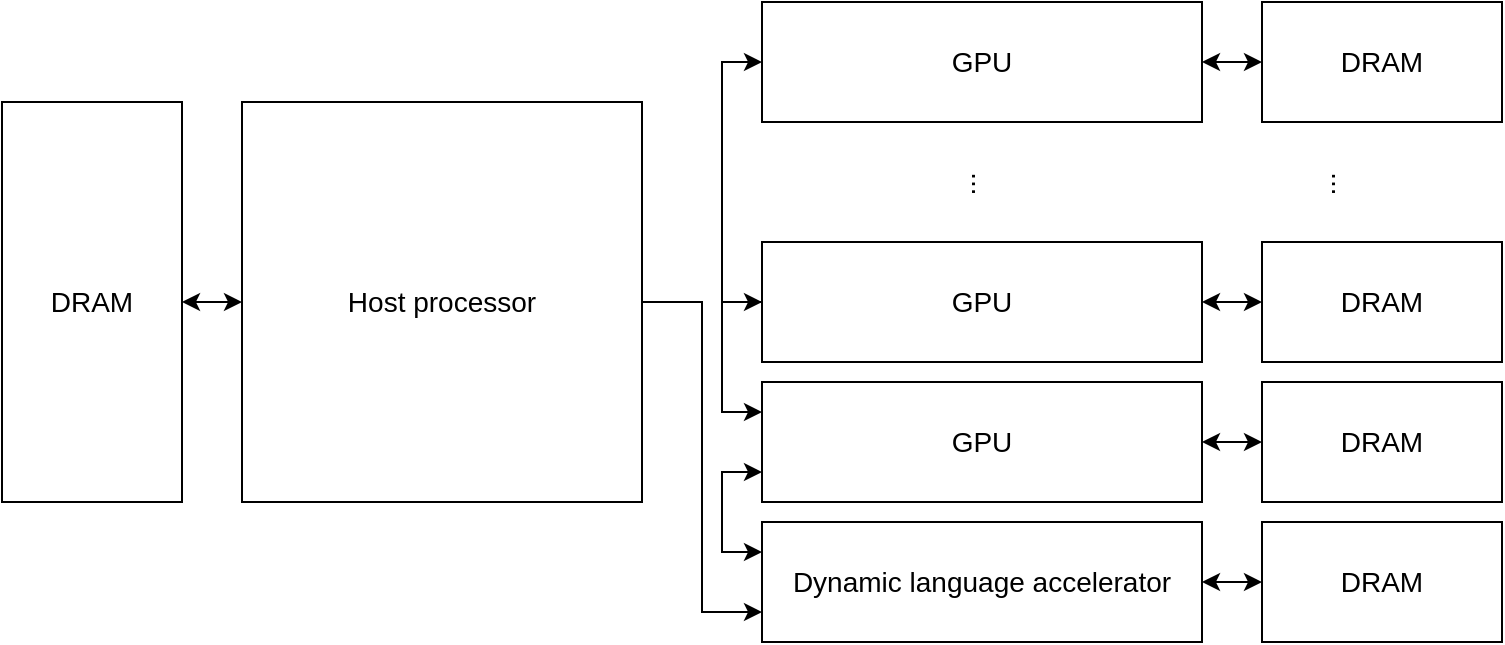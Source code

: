 <mxfile version="20.8.20" type="device"><diagram name="Page-1" id="6YiWR-m5ggrHwv62OvWz"><mxGraphModel dx="814" dy="1070" grid="1" gridSize="10" guides="0" tooltips="1" connect="1" arrows="1" fold="1" page="1" pageScale="1" pageWidth="827" pageHeight="1169" math="0" shadow="0"><root><mxCell id="0"/><mxCell id="1" parent="0"/><mxCell id="gz82yHVljX6hFBhTVZjn-15" style="edgeStyle=orthogonalEdgeStyle;rounded=0;orthogonalLoop=1;jettySize=auto;html=1;exitX=1;exitY=0.5;exitDx=0;exitDy=0;entryX=0;entryY=0.75;entryDx=0;entryDy=0;fontSize=14;" edge="1" parent="1" source="gz82yHVljX6hFBhTVZjn-1" target="gz82yHVljX6hFBhTVZjn-7"><mxGeometry relative="1" as="geometry"/></mxCell><mxCell id="gz82yHVljX6hFBhTVZjn-24" style="edgeStyle=orthogonalEdgeStyle;rounded=0;orthogonalLoop=1;jettySize=auto;html=1;exitX=0;exitY=0.5;exitDx=0;exitDy=0;entryX=1;entryY=0.5;entryDx=0;entryDy=0;fontSize=14;startArrow=classic;startFill=1;" edge="1" parent="1" source="gz82yHVljX6hFBhTVZjn-1" target="gz82yHVljX6hFBhTVZjn-3"><mxGeometry relative="1" as="geometry"/></mxCell><mxCell id="gz82yHVljX6hFBhTVZjn-1" value="Host processor" style="whiteSpace=wrap;html=1;aspect=fixed;fontSize=14;" vertex="1" parent="1"><mxGeometry x="280" y="270" width="200" height="200" as="geometry"/></mxCell><mxCell id="gz82yHVljX6hFBhTVZjn-3" value="DRAM" style="rounded=0;whiteSpace=wrap;html=1;fontSize=14;" vertex="1" parent="1"><mxGeometry x="160" y="270" width="90" height="200" as="geometry"/></mxCell><mxCell id="gz82yHVljX6hFBhTVZjn-20" style="edgeStyle=orthogonalEdgeStyle;rounded=0;orthogonalLoop=1;jettySize=auto;html=1;exitX=1;exitY=0.5;exitDx=0;exitDy=0;entryX=0;entryY=0.5;entryDx=0;entryDy=0;fontSize=14;startArrow=classic;startFill=1;" edge="1" parent="1" source="gz82yHVljX6hFBhTVZjn-4" target="gz82yHVljX6hFBhTVZjn-11"><mxGeometry relative="1" as="geometry"/></mxCell><mxCell id="gz82yHVljX6hFBhTVZjn-4" value="GPU" style="rounded=0;whiteSpace=wrap;html=1;fontSize=14;" vertex="1" parent="1"><mxGeometry x="540" y="220" width="220" height="60" as="geometry"/></mxCell><mxCell id="gz82yHVljX6hFBhTVZjn-17" style="edgeStyle=orthogonalEdgeStyle;rounded=0;orthogonalLoop=1;jettySize=auto;html=1;exitX=0;exitY=0.5;exitDx=0;exitDy=0;entryX=0;entryY=0.5;entryDx=0;entryDy=0;fontSize=14;" edge="1" parent="1" source="gz82yHVljX6hFBhTVZjn-5" target="gz82yHVljX6hFBhTVZjn-4"><mxGeometry relative="1" as="geometry"/></mxCell><mxCell id="gz82yHVljX6hFBhTVZjn-21" style="edgeStyle=orthogonalEdgeStyle;rounded=0;orthogonalLoop=1;jettySize=auto;html=1;exitX=1;exitY=0.5;exitDx=0;exitDy=0;entryX=0;entryY=0.5;entryDx=0;entryDy=0;fontSize=14;startArrow=classic;startFill=1;" edge="1" parent="1" source="gz82yHVljX6hFBhTVZjn-5" target="gz82yHVljX6hFBhTVZjn-10"><mxGeometry relative="1" as="geometry"/></mxCell><mxCell id="gz82yHVljX6hFBhTVZjn-5" value="GPU" style="rounded=0;whiteSpace=wrap;html=1;fontSize=14;" vertex="1" parent="1"><mxGeometry x="540" y="340" width="220" height="60" as="geometry"/></mxCell><mxCell id="gz82yHVljX6hFBhTVZjn-16" style="edgeStyle=orthogonalEdgeStyle;rounded=0;orthogonalLoop=1;jettySize=auto;html=1;exitX=0;exitY=0.25;exitDx=0;exitDy=0;entryX=0;entryY=0.5;entryDx=0;entryDy=0;fontSize=14;startArrow=classic;startFill=1;" edge="1" parent="1" source="gz82yHVljX6hFBhTVZjn-6" target="gz82yHVljX6hFBhTVZjn-5"><mxGeometry relative="1" as="geometry"/></mxCell><mxCell id="gz82yHVljX6hFBhTVZjn-22" style="edgeStyle=orthogonalEdgeStyle;rounded=0;orthogonalLoop=1;jettySize=auto;html=1;exitX=1;exitY=0.5;exitDx=0;exitDy=0;fontSize=14;startArrow=classic;startFill=1;" edge="1" parent="1" source="gz82yHVljX6hFBhTVZjn-6" target="gz82yHVljX6hFBhTVZjn-9"><mxGeometry relative="1" as="geometry"/></mxCell><mxCell id="gz82yHVljX6hFBhTVZjn-6" value="GPU" style="rounded=0;whiteSpace=wrap;html=1;fontSize=14;fontStyle=0" vertex="1" parent="1"><mxGeometry x="540" y="410" width="220" height="60" as="geometry"/></mxCell><mxCell id="gz82yHVljX6hFBhTVZjn-19" style="edgeStyle=orthogonalEdgeStyle;rounded=0;orthogonalLoop=1;jettySize=auto;html=1;exitX=0;exitY=0.25;exitDx=0;exitDy=0;entryX=0;entryY=0.75;entryDx=0;entryDy=0;fontSize=14;startArrow=classic;startFill=1;" edge="1" parent="1" source="gz82yHVljX6hFBhTVZjn-7" target="gz82yHVljX6hFBhTVZjn-6"><mxGeometry relative="1" as="geometry"/></mxCell><mxCell id="gz82yHVljX6hFBhTVZjn-23" style="edgeStyle=orthogonalEdgeStyle;rounded=0;orthogonalLoop=1;jettySize=auto;html=1;exitX=1;exitY=0.5;exitDx=0;exitDy=0;entryX=0;entryY=0.5;entryDx=0;entryDy=0;fontSize=14;startArrow=classic;startFill=1;" edge="1" parent="1" source="gz82yHVljX6hFBhTVZjn-7" target="gz82yHVljX6hFBhTVZjn-8"><mxGeometry relative="1" as="geometry"/></mxCell><mxCell id="gz82yHVljX6hFBhTVZjn-7" value="Dynamic language accelerator" style="rounded=0;whiteSpace=wrap;html=1;fontSize=14;fontStyle=0" vertex="1" parent="1"><mxGeometry x="540" y="480" width="220" height="60" as="geometry"/></mxCell><mxCell id="gz82yHVljX6hFBhTVZjn-8" value="DRAM" style="rounded=0;whiteSpace=wrap;html=1;fontSize=14;" vertex="1" parent="1"><mxGeometry x="790" y="480" width="120" height="60" as="geometry"/></mxCell><mxCell id="gz82yHVljX6hFBhTVZjn-9" value="DRAM" style="rounded=0;whiteSpace=wrap;html=1;fontSize=14;" vertex="1" parent="1"><mxGeometry x="790" y="410" width="120" height="60" as="geometry"/></mxCell><mxCell id="gz82yHVljX6hFBhTVZjn-10" value="DRAM" style="rounded=0;whiteSpace=wrap;html=1;fontSize=14;" vertex="1" parent="1"><mxGeometry x="790" y="340" width="120" height="60" as="geometry"/></mxCell><mxCell id="gz82yHVljX6hFBhTVZjn-11" value="DRAM" style="rounded=0;whiteSpace=wrap;html=1;fontSize=14;" vertex="1" parent="1"><mxGeometry x="790" y="220" width="120" height="60" as="geometry"/></mxCell><mxCell id="gz82yHVljX6hFBhTVZjn-12" value="..." style="text;strokeColor=none;align=center;fillColor=none;html=1;verticalAlign=middle;whiteSpace=wrap;rounded=0;fontSize=14;rotation=90;" vertex="1" parent="1"><mxGeometry x="620" y="296" width="60" height="30" as="geometry"/></mxCell><mxCell id="gz82yHVljX6hFBhTVZjn-13" value="..." style="text;strokeColor=none;align=center;fillColor=none;html=1;verticalAlign=middle;whiteSpace=wrap;rounded=0;fontSize=14;rotation=90;" vertex="1" parent="1"><mxGeometry x="800" y="296" width="60" height="30" as="geometry"/></mxCell></root></mxGraphModel></diagram></mxfile>
